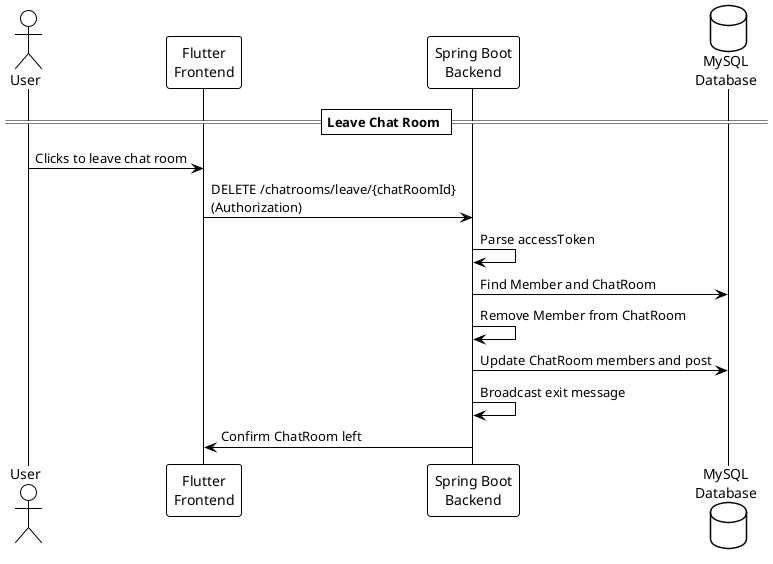 @startuml
!theme plain

actor User as user
participant "Flutter\nFrontend" as frontend
participant "Spring Boot\nBackend" as backend
database "MySQL\nDatabase" as database

== Leave Chat Room ==
user -> frontend : Clicks to leave chat room
frontend -> backend : DELETE /chatrooms/leave/{chatRoomId}\n(Authorization)
backend -> backend : Parse accessToken
backend -> database : Find Member and ChatRoom
backend -> backend : Remove Member from ChatRoom
backend -> database : Update ChatRoom members and post
backend -> backend : Broadcast exit message
backend -> frontend : Confirm ChatRoom left
@enduml
